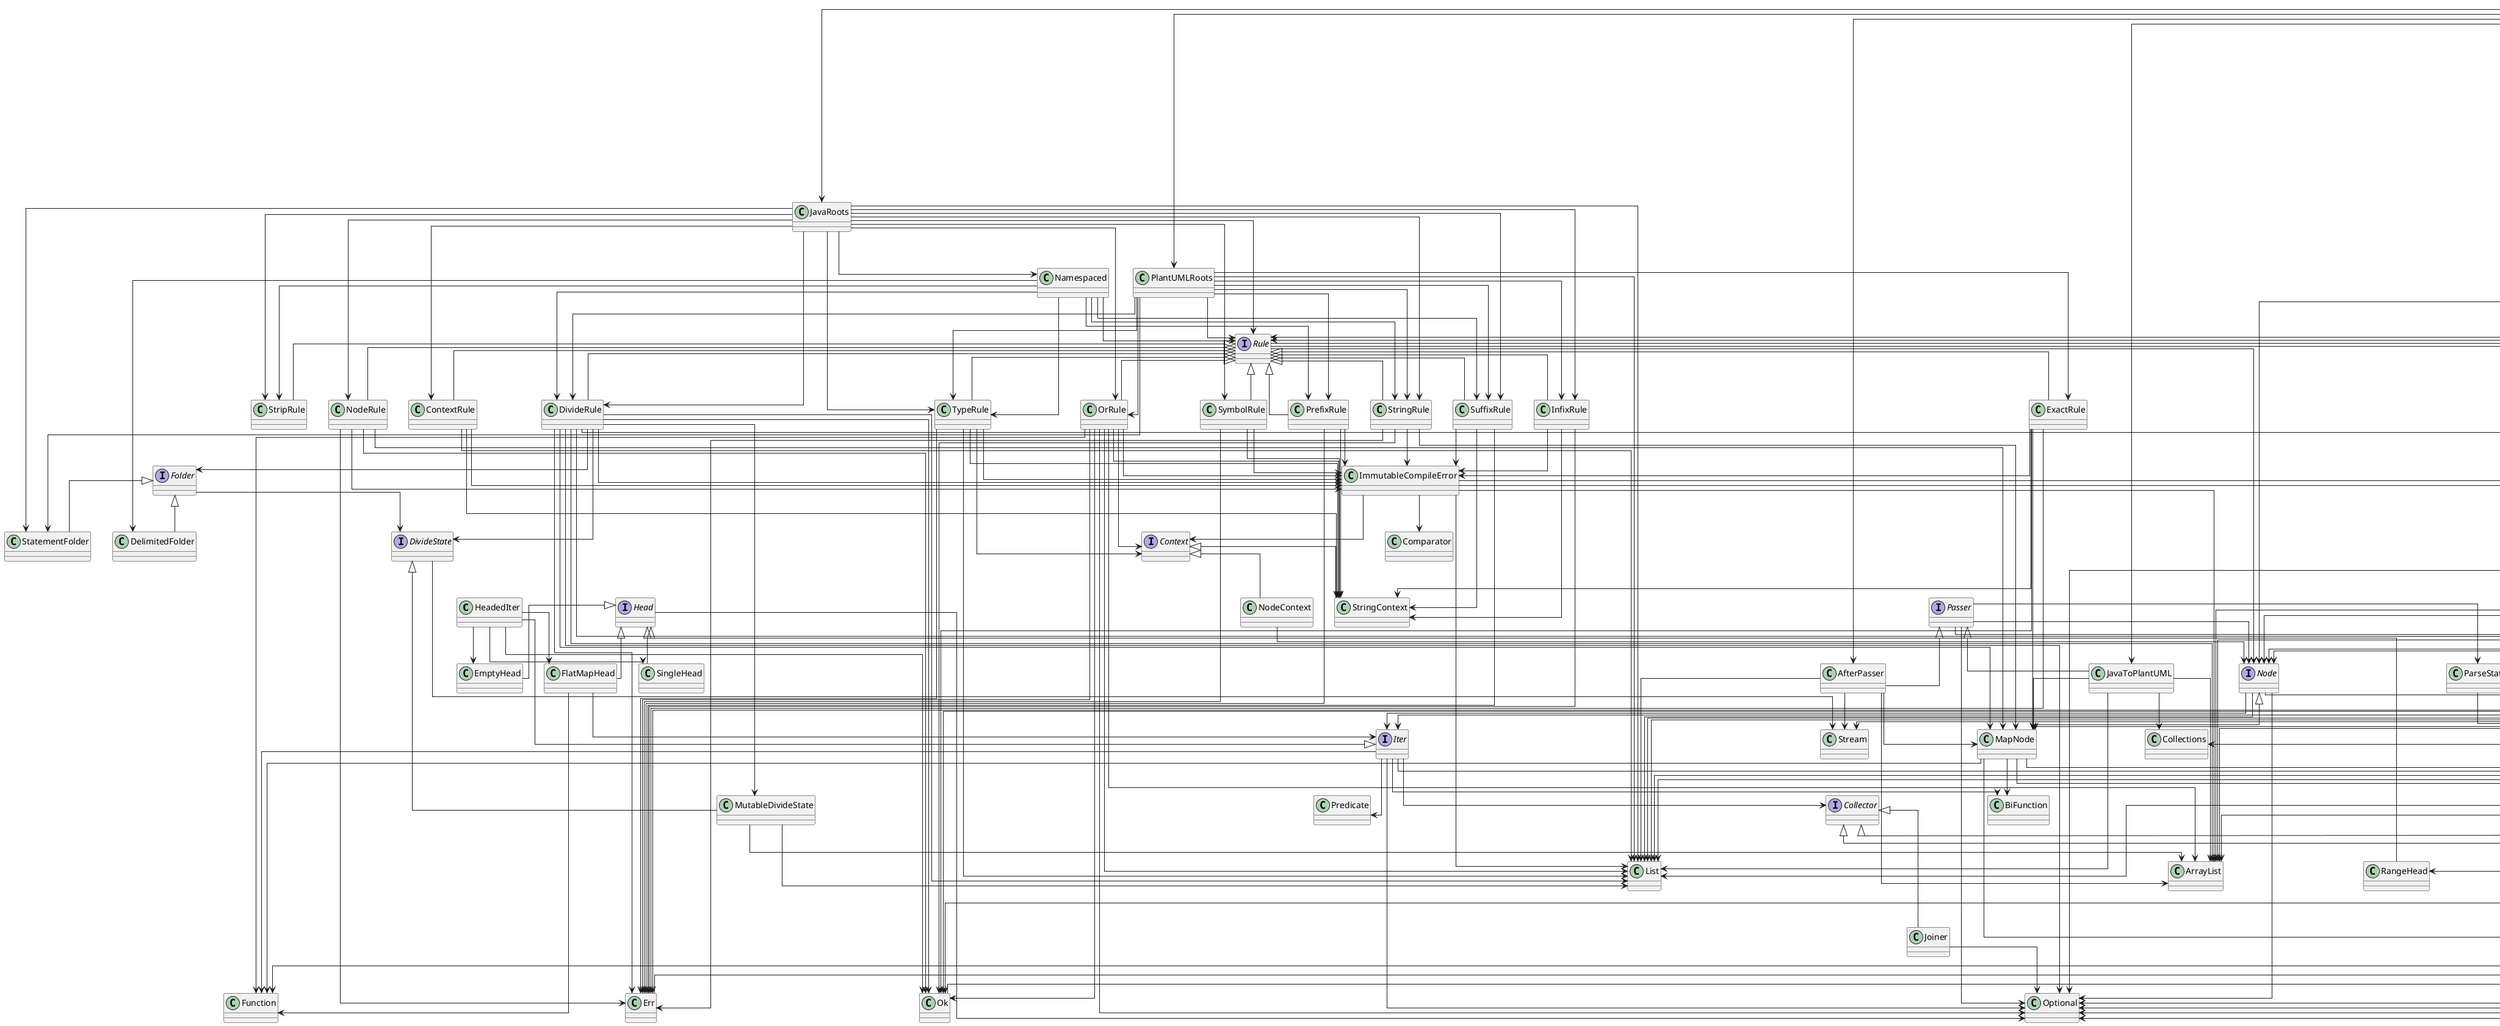 @startuml
skinparam linetype ortho
class HeadedIter
Iter <|-- HeadedIter
class Roots
interface All
class SymbolRule
Rule <|-- SymbolRule
class EmptyHead
Head <|-- EmptyHead
class JavaRoots
interface Sources
class Iters
class PlantUMLRoots
class SafeFiles
interface Lexer
class StringRule
Rule <|-- StringRule
class ThrowableError
Error <|-- ThrowableError
class Tuple2
class ApplicationError
Error <|-- ApplicationError
class PathSources
Sources <|-- PathSources
class StatementFolder
Folder <|-- StatementFolder
class AfterPasser
Passer <|-- AfterPasser
class ImmutableCompileError
CompileError <|-- ImmutableCompileError
interface Source
interface Folder
interface DivideState
class JavaToPlantUML
Passer <|-- JavaToPlantUML
class CreateDiagram
All <|-- CreateDiagram
class RuleGenerator
Generator <|-- RuleGenerator
interface Generator
class FlatMapHead
Head <|-- FlatMapHead
interface Passer
class ResultCollector
Collector <|-- ResultCollector
class InfixRule
Rule <|-- InfixRule
class PrefixRule
Rule <|-- PrefixRule
class MapCollector
Collector <|-- MapCollector
class NodeContext
Context <|-- NodeContext
class CompileApplication
Application <|-- CompileApplication
class ExactRule
Rule <|-- ExactRule
class PathSource
Source <|-- PathSource
interface Collector
interface Head
class TypeRule
Rule <|-- TypeRule
class Joiner
Collector <|-- Joiner
interface Node
class OrRule
Rule <|-- OrRule
class ParseState
class NodeRule
Rule <|-- NodeRule
interface CompileError
Error <|-- CompileError
interface Rule
class Namespaced
class DelimitedFolder
Folder <|-- DelimitedFolder
class TreeParser
Parser <|-- TreeParser
class Location
interface Parser
class StringContext
Context <|-- StringContext
class PathTargets
Targets <|-- PathTargets
class SingleHead
Head <|-- SingleHead
class StripRule
Rule <|-- StripRule
interface Error
interface Iter
class Ok
Result <|-- Ok
interface Application
class RangeHead
Head <|-- RangeHead
class DivideRule
Rule <|-- DivideRule
class Err
Result <|-- Err
class RuleLexer
Lexer <|-- RuleLexer
interface Context
class SuffixRule
Rule <|-- SuffixRule
interface Result
class Main
class MutableDivideState
DivideState <|-- MutableDivideState
class MapNode
Node <|-- MapNode
interface Targets
class ContextRule
Rule <|-- ContextRule
All --> Node
All --> Location
All --> Map
Iters --> Tuple2
Iters --> RangeHead
Iters --> ArrayList
Iters --> List
Iters --> Map
Roots --> Node
Roots --> Location
Roots --> Map
Node --> Tuple2
Node --> Iter
Node --> List
Node --> Optional
ParseState --> Location
FlatMapHead --> Iter
FlatMapHead --> Function
Passer --> Tuple2
Passer --> Node
Passer --> ParseState
Passer --> Optional
Result --> Tuple2
Result --> Optional
Result --> Function
Result --> Supplier
Namespaced --> DelimitedFolder
Namespaced --> DivideRule
Namespaced --> PrefixRule
Namespaced --> Rule
Namespaced --> StringRule
Namespaced --> StripRule
Namespaced --> SuffixRule
Namespaced --> TypeRule
DivideRule --> Iters
DivideRule --> ResultCollector
DivideRule --> Err
DivideRule --> Ok
DivideRule --> MapNode
DivideRule --> DivideState
DivideRule --> MutableDivideState
DivideRule --> Folder
DivideRule --> ImmutableCompileError
DivideRule --> ArrayList
DivideRule --> List
DivideRule --> Optional
Iter --> Collector
Iter --> Result
Iter --> Optional
Iter --> BiFunction
Iter --> Function
Iter --> Predicate
ResultCollector --> Ok
ResultCollector --> Result
AfterPasser --> MapNode
AfterPasser --> ArrayList
AfterPasser --> List
AfterPasser --> Stream
PrefixRule --> Err
PrefixRule --> StringContext
PrefixRule --> ImmutableCompileError
Head --> Optional
InfixRule --> Err
InfixRule --> StringContext
InfixRule --> ImmutableCompileError
OrRule --> Err
OrRule --> Ok
OrRule --> Context
OrRule --> StringContext
OrRule --> ImmutableCompileError
OrRule --> ArrayList
OrRule --> List
OrRule --> Optional
OrRule --> Function
NodeContext --> Node
PathSource --> SafeFiles
PathSource --> Path
PathSource --> ArrayList
PathSource --> List
Sources --> Result
Sources --> IOException
Sources --> Map
DivideState --> Stream
PathTargets --> SafeFiles
PathTargets --> Iters
PathTargets --> Files
PathTargets --> Path
HeadedIter --> EmptyHead
HeadedIter --> FlatMapHead
HeadedIter --> SingleHead
HeadedIter --> Ok
Lexer --> Result
Lexer --> CompileError
Lexer --> Location
Lexer --> Map
TreeParser --> Tuple2
TreeParser --> Iters
TreeParser --> MapCollector
TreeParser --> Node
TreeParser --> Location
TreeParser --> ParseState
TreeParser --> ArrayList
TreeParser --> List
TreeParser --> Map
Rule --> Result
Rule --> CompileError
Rule --> Node
JavaToPlantUML --> MapNode
JavaToPlantUML --> ArrayList
JavaToPlantUML --> Collections
JavaToPlantUML --> List
RuleGenerator --> Tuple2
RuleGenerator --> Iters
RuleGenerator --> MapCollector
RuleGenerator --> ResultCollector
RuleGenerator --> Rule
Application --> Optional
CreateDiagram --> Iters
CreateDiagram --> MapNode
CreateDiagram --> ArrayList
CreateDiagram --> Collection
CreateDiagram --> Collections
CreateDiagram --> HashMap
CreateDiagram --> List
CreateDiagram --> Optional
Generator --> Result
Generator --> CompileError
Generator --> Location
Generator --> Map
PlantUMLRoots --> DivideRule
PlantUMLRoots --> ExactRule
PlantUMLRoots --> InfixRule
PlantUMLRoots --> OrRule
PlantUMLRoots --> PrefixRule
PlantUMLRoots --> Rule
PlantUMLRoots --> StringRule
PlantUMLRoots --> SuffixRule
PlantUMLRoots --> TypeRule
PlantUMLRoots --> StatementFolder
PlantUMLRoots --> List
StringRule --> Err
StringRule --> Ok
StringRule --> MapNode
StringRule --> ImmutableCompileError
MapNode --> Iters
MapNode --> HashMap
MapNode --> Map
MapNode --> BiFunction
MapNode --> Function
Folder --> DivideState
PathSources --> SafeFiles
PathSources --> Tuple2
PathSources --> MapCollector
PathSources --> ResultCollector
PathSources --> Files
PathSources --> Path
Source --> Result
Source --> IOException
ThrowableError --> PrintWriter
ThrowableError --> StringWriter
ExactRule --> Err
ExactRule --> Ok
ExactRule --> MapNode
ExactRule --> StringContext
ExactRule --> ImmutableCompileError
JavaRoots --> Namespaced
JavaRoots --> ContextRule
JavaRoots --> DivideRule
JavaRoots --> InfixRule
JavaRoots --> NodeRule
JavaRoots --> OrRule
JavaRoots --> Rule
JavaRoots --> StringRule
JavaRoots --> StripRule
JavaRoots --> SuffixRule
JavaRoots --> SymbolRule
JavaRoots --> TypeRule
JavaRoots --> StatementFolder
JavaRoots --> List
MapCollector --> Tuple2
MapCollector --> HashMap
MapCollector --> Map
Joiner --> Optional
ImmutableCompileError --> Context
ImmutableCompileError --> ArrayList
ImmutableCompileError --> Comparator
ImmutableCompileError --> List
ImmutableCompileError --> Collectors
SafeFiles --> Iter
SafeFiles --> Iters
SafeFiles --> Err
SafeFiles --> Ok
SafeFiles --> Result
SafeFiles --> IOException
SafeFiles --> Files
SafeFiles --> Path
SafeFiles --> Optional
SafeFiles --> Collectors
SafeFiles --> Stream
Targets --> IOException
Targets --> Map
Targets --> Optional
MutableDivideState --> ArrayList
MutableDivideState --> List
CompileApplication --> ApplicationError
CompileApplication --> ThrowableError
CompileApplication --> Location
CompileApplication --> Sources
CompileApplication --> Targets
CompileApplication --> Generator
CompileApplication --> Lexer
CompileApplication --> Parser
CompileApplication --> Roots
CompileApplication --> Map
ContextRule --> StringContext
ContextRule --> ImmutableCompileError
ContextRule --> List
NodeRule --> Err
NodeRule --> Ok
NodeRule --> MapNode
NodeRule --> ImmutableCompileError
SuffixRule --> Err
SuffixRule --> StringContext
SuffixRule --> ImmutableCompileError
SymbolRule --> Err
SymbolRule --> StringContext
SymbolRule --> ImmutableCompileError
Main --> Application
Main --> CompileApplication
Main --> JavaRoots
Main --> PlantUMLRoots
Main --> Error
Main --> PathSources
Main --> PathTargets
Main --> Sources
Main --> Targets
Main --> CreateDiagram
Main --> AfterPasser
Main --> JavaToPlantUML
Main --> Lexer
Main --> Parser
Main --> RuleGenerator
Main --> RuleLexer
Main --> TreeParser
Main --> Paths
RuleLexer --> Tuple2
RuleLexer --> Iters
RuleLexer --> MapCollector
RuleLexer --> ResultCollector
RuleLexer --> Node
RuleLexer --> Rule
TypeRule --> Err
TypeRule --> Context
TypeRule --> StringContext
TypeRule --> ImmutableCompileError
TypeRule --> List
Location --> List
@enduml
